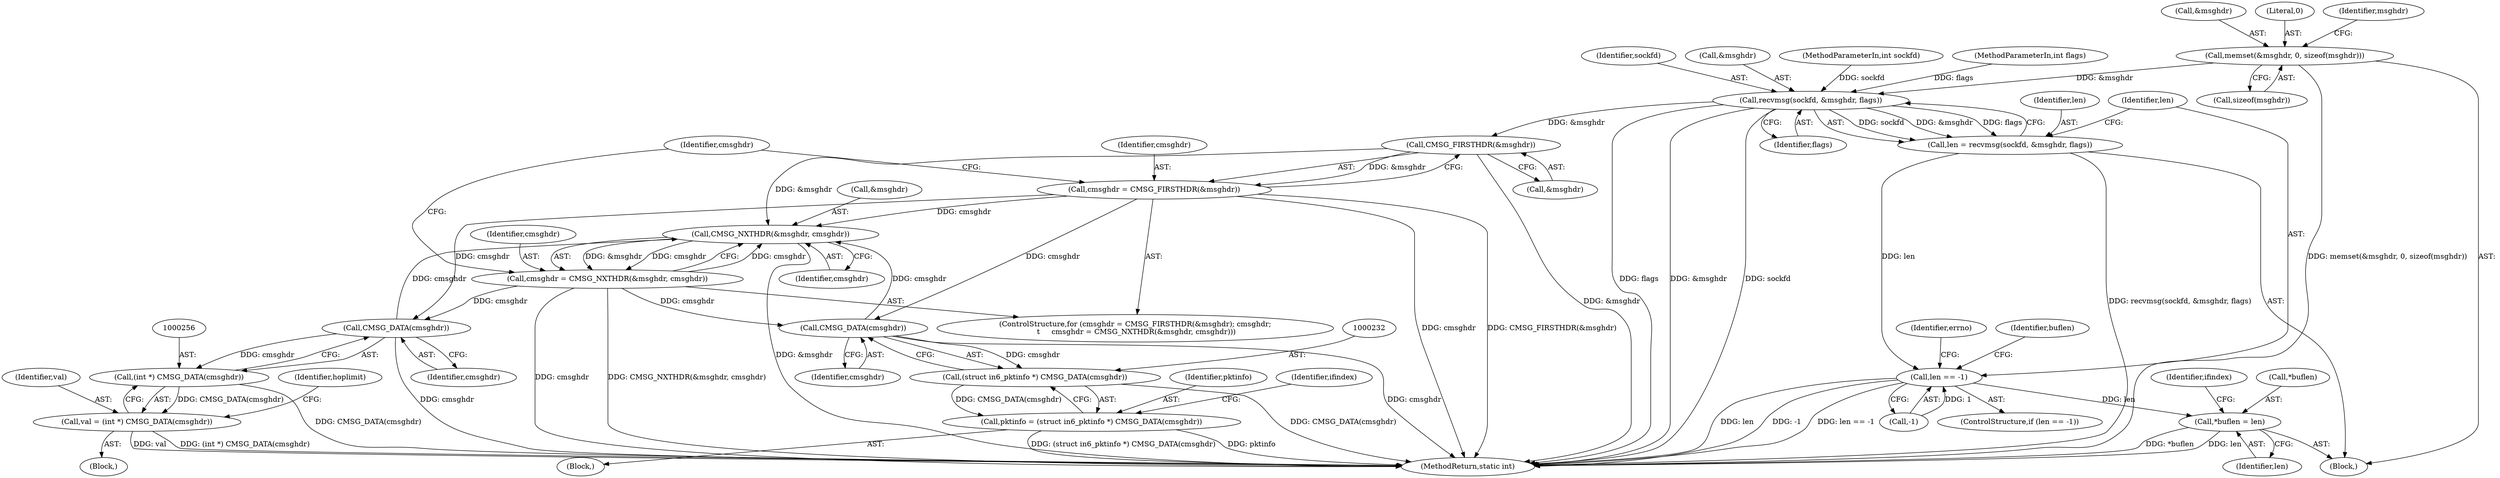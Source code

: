 digraph "0_libndp_a4892df306e0532487f1634ba6d4c6d4bb381c7f@API" {
"1000127" [label="(Call,memset(&msghdr, 0, sizeof(msghdr)))"];
"1000169" [label="(Call,recvmsg(sockfd, &msghdr, flags))"];
"1000167" [label="(Call,len = recvmsg(sockfd, &msghdr, flags))"];
"1000175" [label="(Call,len == -1)"];
"1000182" [label="(Call,*buflen = len)"];
"1000195" [label="(Call,CMSG_FIRSTHDR(&msghdr))"];
"1000193" [label="(Call,cmsghdr = CMSG_FIRSTHDR(&msghdr))"];
"1000201" [label="(Call,CMSG_NXTHDR(&msghdr, cmsghdr))"];
"1000199" [label="(Call,cmsghdr = CMSG_NXTHDR(&msghdr, cmsghdr))"];
"1000233" [label="(Call,CMSG_DATA(cmsghdr))"];
"1000231" [label="(Call,(struct in6_pktinfo *) CMSG_DATA(cmsghdr))"];
"1000229" [label="(Call,pktinfo = (struct in6_pktinfo *) CMSG_DATA(cmsghdr))"];
"1000257" [label="(Call,CMSG_DATA(cmsghdr))"];
"1000255" [label="(Call,(int *) CMSG_DATA(cmsghdr))"];
"1000253" [label="(Call,val = (int *) CMSG_DATA(cmsghdr))"];
"1000177" [label="(Call,-1)"];
"1000273" [label="(MethodReturn,static int)"];
"1000254" [label="(Identifier,val)"];
"1000231" [label="(Call,(struct in6_pktinfo *) CMSG_DATA(cmsghdr))"];
"1000176" [label="(Identifier,len)"];
"1000230" [label="(Identifier,pktinfo)"];
"1000229" [label="(Call,pktinfo = (struct in6_pktinfo *) CMSG_DATA(cmsghdr))"];
"1000183" [label="(Call,*buflen)"];
"1000237" [label="(Identifier,ifindex)"];
"1000169" [label="(Call,recvmsg(sockfd, &msghdr, flags))"];
"1000195" [label="(Call,CMSG_FIRSTHDR(&msghdr))"];
"1000174" [label="(ControlStructure,if (len == -1))"];
"1000251" [label="(Block,)"];
"1000170" [label="(Identifier,sockfd)"];
"1000200" [label="(Identifier,cmsghdr)"];
"1000227" [label="(Block,)"];
"1000194" [label="(Identifier,cmsghdr)"];
"1000233" [label="(Call,CMSG_DATA(cmsghdr))"];
"1000192" [label="(ControlStructure,for (cmsghdr = CMSG_FIRSTHDR(&msghdr); cmsghdr;\n \t     cmsghdr = CMSG_NXTHDR(&msghdr, cmsghdr)))"];
"1000173" [label="(Identifier,flags)"];
"1000128" [label="(Call,&msghdr)"];
"1000198" [label="(Identifier,cmsghdr)"];
"1000109" [label="(Block,)"];
"1000181" [label="(Identifier,errno)"];
"1000193" [label="(Call,cmsghdr = CMSG_FIRSTHDR(&msghdr))"];
"1000131" [label="(Call,sizeof(msghdr))"];
"1000171" [label="(Call,&msghdr)"];
"1000253" [label="(Call,val = (int *) CMSG_DATA(cmsghdr))"];
"1000199" [label="(Call,cmsghdr = CMSG_NXTHDR(&msghdr, cmsghdr))"];
"1000261" [label="(Identifier,hoplimit)"];
"1000167" [label="(Call,len = recvmsg(sockfd, &msghdr, flags))"];
"1000202" [label="(Call,&msghdr)"];
"1000185" [label="(Identifier,len)"];
"1000188" [label="(Identifier,ifindex)"];
"1000130" [label="(Literal,0)"];
"1000102" [label="(MethodParameterIn,int sockfd)"];
"1000105" [label="(MethodParameterIn,int flags)"];
"1000135" [label="(Identifier,msghdr)"];
"1000201" [label="(Call,CMSG_NXTHDR(&msghdr, cmsghdr))"];
"1000204" [label="(Identifier,cmsghdr)"];
"1000184" [label="(Identifier,buflen)"];
"1000127" [label="(Call,memset(&msghdr, 0, sizeof(msghdr)))"];
"1000196" [label="(Call,&msghdr)"];
"1000234" [label="(Identifier,cmsghdr)"];
"1000175" [label="(Call,len == -1)"];
"1000168" [label="(Identifier,len)"];
"1000255" [label="(Call,(int *) CMSG_DATA(cmsghdr))"];
"1000182" [label="(Call,*buflen = len)"];
"1000257" [label="(Call,CMSG_DATA(cmsghdr))"];
"1000258" [label="(Identifier,cmsghdr)"];
"1000127" -> "1000109"  [label="AST: "];
"1000127" -> "1000131"  [label="CFG: "];
"1000128" -> "1000127"  [label="AST: "];
"1000130" -> "1000127"  [label="AST: "];
"1000131" -> "1000127"  [label="AST: "];
"1000135" -> "1000127"  [label="CFG: "];
"1000127" -> "1000273"  [label="DDG: memset(&msghdr, 0, sizeof(msghdr))"];
"1000127" -> "1000169"  [label="DDG: &msghdr"];
"1000169" -> "1000167"  [label="AST: "];
"1000169" -> "1000173"  [label="CFG: "];
"1000170" -> "1000169"  [label="AST: "];
"1000171" -> "1000169"  [label="AST: "];
"1000173" -> "1000169"  [label="AST: "];
"1000167" -> "1000169"  [label="CFG: "];
"1000169" -> "1000273"  [label="DDG: flags"];
"1000169" -> "1000273"  [label="DDG: &msghdr"];
"1000169" -> "1000273"  [label="DDG: sockfd"];
"1000169" -> "1000167"  [label="DDG: sockfd"];
"1000169" -> "1000167"  [label="DDG: &msghdr"];
"1000169" -> "1000167"  [label="DDG: flags"];
"1000102" -> "1000169"  [label="DDG: sockfd"];
"1000105" -> "1000169"  [label="DDG: flags"];
"1000169" -> "1000195"  [label="DDG: &msghdr"];
"1000167" -> "1000109"  [label="AST: "];
"1000168" -> "1000167"  [label="AST: "];
"1000176" -> "1000167"  [label="CFG: "];
"1000167" -> "1000273"  [label="DDG: recvmsg(sockfd, &msghdr, flags)"];
"1000167" -> "1000175"  [label="DDG: len"];
"1000175" -> "1000174"  [label="AST: "];
"1000175" -> "1000177"  [label="CFG: "];
"1000176" -> "1000175"  [label="AST: "];
"1000177" -> "1000175"  [label="AST: "];
"1000181" -> "1000175"  [label="CFG: "];
"1000184" -> "1000175"  [label="CFG: "];
"1000175" -> "1000273"  [label="DDG: len"];
"1000175" -> "1000273"  [label="DDG: -1"];
"1000175" -> "1000273"  [label="DDG: len == -1"];
"1000177" -> "1000175"  [label="DDG: 1"];
"1000175" -> "1000182"  [label="DDG: len"];
"1000182" -> "1000109"  [label="AST: "];
"1000182" -> "1000185"  [label="CFG: "];
"1000183" -> "1000182"  [label="AST: "];
"1000185" -> "1000182"  [label="AST: "];
"1000188" -> "1000182"  [label="CFG: "];
"1000182" -> "1000273"  [label="DDG: len"];
"1000182" -> "1000273"  [label="DDG: *buflen"];
"1000195" -> "1000193"  [label="AST: "];
"1000195" -> "1000196"  [label="CFG: "];
"1000196" -> "1000195"  [label="AST: "];
"1000193" -> "1000195"  [label="CFG: "];
"1000195" -> "1000273"  [label="DDG: &msghdr"];
"1000195" -> "1000193"  [label="DDG: &msghdr"];
"1000195" -> "1000201"  [label="DDG: &msghdr"];
"1000193" -> "1000192"  [label="AST: "];
"1000194" -> "1000193"  [label="AST: "];
"1000198" -> "1000193"  [label="CFG: "];
"1000193" -> "1000273"  [label="DDG: cmsghdr"];
"1000193" -> "1000273"  [label="DDG: CMSG_FIRSTHDR(&msghdr)"];
"1000193" -> "1000201"  [label="DDG: cmsghdr"];
"1000193" -> "1000233"  [label="DDG: cmsghdr"];
"1000193" -> "1000257"  [label="DDG: cmsghdr"];
"1000201" -> "1000199"  [label="AST: "];
"1000201" -> "1000204"  [label="CFG: "];
"1000202" -> "1000201"  [label="AST: "];
"1000204" -> "1000201"  [label="AST: "];
"1000199" -> "1000201"  [label="CFG: "];
"1000201" -> "1000273"  [label="DDG: &msghdr"];
"1000201" -> "1000199"  [label="DDG: &msghdr"];
"1000201" -> "1000199"  [label="DDG: cmsghdr"];
"1000199" -> "1000201"  [label="DDG: cmsghdr"];
"1000257" -> "1000201"  [label="DDG: cmsghdr"];
"1000233" -> "1000201"  [label="DDG: cmsghdr"];
"1000199" -> "1000192"  [label="AST: "];
"1000200" -> "1000199"  [label="AST: "];
"1000198" -> "1000199"  [label="CFG: "];
"1000199" -> "1000273"  [label="DDG: CMSG_NXTHDR(&msghdr, cmsghdr)"];
"1000199" -> "1000273"  [label="DDG: cmsghdr"];
"1000199" -> "1000233"  [label="DDG: cmsghdr"];
"1000199" -> "1000257"  [label="DDG: cmsghdr"];
"1000233" -> "1000231"  [label="AST: "];
"1000233" -> "1000234"  [label="CFG: "];
"1000234" -> "1000233"  [label="AST: "];
"1000231" -> "1000233"  [label="CFG: "];
"1000233" -> "1000273"  [label="DDG: cmsghdr"];
"1000233" -> "1000231"  [label="DDG: cmsghdr"];
"1000231" -> "1000229"  [label="AST: "];
"1000232" -> "1000231"  [label="AST: "];
"1000229" -> "1000231"  [label="CFG: "];
"1000231" -> "1000273"  [label="DDG: CMSG_DATA(cmsghdr)"];
"1000231" -> "1000229"  [label="DDG: CMSG_DATA(cmsghdr)"];
"1000229" -> "1000227"  [label="AST: "];
"1000230" -> "1000229"  [label="AST: "];
"1000237" -> "1000229"  [label="CFG: "];
"1000229" -> "1000273"  [label="DDG: (struct in6_pktinfo *) CMSG_DATA(cmsghdr)"];
"1000229" -> "1000273"  [label="DDG: pktinfo"];
"1000257" -> "1000255"  [label="AST: "];
"1000257" -> "1000258"  [label="CFG: "];
"1000258" -> "1000257"  [label="AST: "];
"1000255" -> "1000257"  [label="CFG: "];
"1000257" -> "1000273"  [label="DDG: cmsghdr"];
"1000257" -> "1000255"  [label="DDG: cmsghdr"];
"1000255" -> "1000253"  [label="AST: "];
"1000256" -> "1000255"  [label="AST: "];
"1000253" -> "1000255"  [label="CFG: "];
"1000255" -> "1000273"  [label="DDG: CMSG_DATA(cmsghdr)"];
"1000255" -> "1000253"  [label="DDG: CMSG_DATA(cmsghdr)"];
"1000253" -> "1000251"  [label="AST: "];
"1000254" -> "1000253"  [label="AST: "];
"1000261" -> "1000253"  [label="CFG: "];
"1000253" -> "1000273"  [label="DDG: (int *) CMSG_DATA(cmsghdr)"];
"1000253" -> "1000273"  [label="DDG: val"];
}
